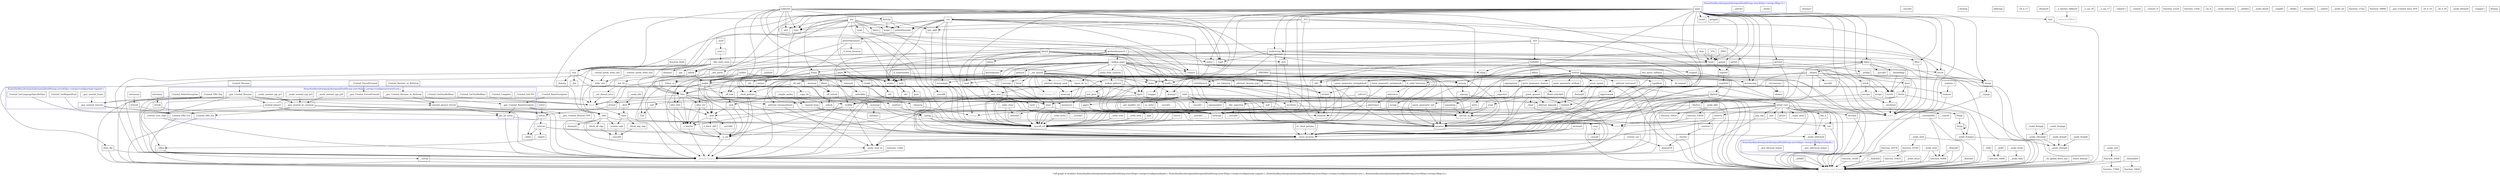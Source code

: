 digraph "Call graph of the module." {
  label="Call graph of modules /home/landley/aboriginal/aboriginal/build/temp-armv4tl/gcc-core/gcc/config/arm/bpabi.c, /home/landley/aboriginal/aboriginal/build/temp-armv4tl/gcc-core/gcc/config/arm/pr-support.c, /home/landley/aboriginal/aboriginal/build/temp-armv4tl/gcc-core/gcc/config/arm/unwind-arm.c, /home/landley/aboriginal/aboriginal/build/temp-armv4tl/gcc-core/gcc/libgcc2.c.";
  node [shape=record];

  subgraph cluster_2fhome2flandley2faboriginal2faboriginal2fbuild2ftemp_armv34tl2fgcc_core2fgcc2fconfig2farm2fbpabi_c {
    label="/home/landley/aboriginal/aboriginal/build/temp-armv4tl/gcc-core/gcc/config/arm/bpabi.c";
    color="blue3";
    fontcolor="blue3";

    Node___gnu_uldivmod_helper [label="{__gnu_uldivmod_helper}"];
    Node___gnu_ldivmod_helper [label="{__gnu_ldivmod_helper}"];
  }

  subgraph cluster_2fhome2flandley2faboriginal2faboriginal2fbuild2ftemp_armv34tl2fgcc_core2fgcc2fconfig2farm2fpr_support_c {
    label="/home/landley/aboriginal/aboriginal/build/temp-armv4tl/gcc-core/gcc/config/arm/pr-support.c";
    color="blue3";
    fontcolor="blue3";

    Node__Unwind_GetLanguageSpecificData [label="{_Unwind_GetLanguageSpecificData}"];
    Node___gnu_unwind_execute [label="{__gnu_unwind_execute}"];
    Node___gnu_unwind_frame [label="{__gnu_unwind_frame}"];
    Node__Unwind_GetRegionStart [label="{_Unwind_GetRegionStart}"];
  }

  subgraph cluster_2fhome2flandley2faboriginal2faboriginal2fbuild2ftemp_armv34tl2fgcc_core2fgcc2fconfig2farm2funwind_arm_c {
    label="/home/landley/aboriginal/aboriginal/build/temp-armv4tl/gcc-core/gcc/config/arm/unwind-arm.c";
    color="blue3";
    fontcolor="blue3";

    Node__Unwind_VRS_Get [label="{_Unwind_VRS_Get}"];
    Node__Unwind_VRS_Set [label="{_Unwind_VRS_Set}"];
    Node__Unwind_GetCFA [label="{_Unwind_GetCFA}"];
    Node__Unwind_Complete [label="{_Unwind_Complete}"];
    Node__Unwind_DeleteException [label="{_Unwind_DeleteException}"];
    Node__Unwind_GetTextRelBase [label="{_Unwind_GetTextRelBase}"];
    Node__Unwind_GetDataRelBase [label="{_Unwind_GetDataRelBase}"];
    Node_get_eit_entry [label="{get_eit_entry}"];
    Node_unwind_phase2_forced [label="{unwind_phase2_forced}"];
    Node___gnu_Unwind_ForcedUnwind [label="{__gnu_Unwind_ForcedUnwind}"];
    Node_unwind_phase2 [label="{unwind_phase2}"];
    Node___gnu_Unwind_Resume [label="{__gnu_Unwind_Resume}"];
    Node___gnu_Unwind_RaiseException [label="{__gnu_Unwind_RaiseException}"];
    Node___gnu_Unwind_Resume_or_Rethrow [label="{__gnu_Unwind_Resume_or_Rethrow}"];
    Node__Unwind_VRS_Pop [label="{_Unwind_VRS_Pop}"];
    Node___gnu_unwind_pr_common [label="{__gnu_unwind_pr_common}"];
    Node___aeabi_unwind_cpp_pr2 [label="{__aeabi_unwind_cpp_pr2}"];
    Node___aeabi_unwind_cpp_pr1 [label="{__aeabi_unwind_cpp_pr1}"];
    Node___aeabi_unwind_cpp_pr0 [label="{__aeabi_unwind_cpp_pr0}"];
  }

  subgraph cluster_2fhome2flandley2faboriginal2faboriginal2fbuild2ftemp_armv34tl2fgcc_core2fgcc2flibgcc32_c {
    label="/home/landley/aboriginal/aboriginal/build/temp-armv4tl/gcc-core/gcc/libgcc2.c";
    color="blue3";
    fontcolor="blue3";

    Node___divdi3 [label="{__divdi3}"];
    Node___udivdi3 [label="{__udivdi3}"];
  }

  Node___libc_start_main [label="{__libc_start_main}"];
  Node___errno_location [label="{__errno_location}"];
  Node__dummy2 [label="{_dummy2}"];
  Node_exit [label="{exit}"];
  Node___mmap [label="{__mmap}"];
  Node___inet_aton [label="{__inet_aton}"];
  Node___simple_malloc [label="{__simple_malloc}"];
  Node_alloc_rev [label="{alloc_rev}"];
  Node_function_de40 [label="{function_de40}"];
  Node_alloc_fwd [label="{alloc_fwd}"];
  Node_listen [label="{listen}"];
  Node_sendto [label="{sendto}"];
  Node__dummy3 [label="{_dummy3}"];
  Node_name_from_numeric [label="{name_from_numeric}"];
  Node_is_valid_hostname [label="{is_valid_hostname}"];
  Node_recv [label="{recv}"];
  Node_gethostbyname [label="{gethostbyname}"];
  Node_gethostbyname2 [label="{gethostbyname2}"];
  Node_recvfrom [label="{recvfrom}"];
  Node___res_mkquery [label="{__res_mkquery}"];
  Node_gethostbyname2_r [label="{gethostbyname2_r}"];
  Node___syscall3 [label="{__syscall3}"];
  Node_cleanup [label="{cleanup}"];
  Node___malloc0 [label="{__malloc0}"];
  Node_accept [label="{accept}"];
  Node_scopeof [label="{scopeof}"];
  Node_policyof [label="{policyof}"];
  Node_bind [label="{bind}"];
  Node___lookup_name [label="{__lookup_name}"];
  Node_connect [label="{connect}"];
  Node_free [label="{free}"];
  Node___mremap [label="{__mremap}"];
  Node_malloc [label="{malloc}"];
  Node_addrcmp [label="{addrcmp}"];
  Node_dummy1 [label="{dummy1}"];
  Node__dummy [label="{_dummy}"];
  Node_send [label="{send}"];
  Node___munmap [label="{__munmap}"];
  Node_realloc [label="{realloc}"];
  Node_ioctl [label="{ioctl}"];
  Node_dns_parse_callback [label="{dns_parse_callback}"];
  Node___h_errno_location [label="{__h_errno_location}"];
  Node_mtime [label="{mtime}"];
  Node_htons [label="{htons}"];
  Node___res_msend [label="{__res_msend}"];
  Node_inet_addr [label="{inet_addr}"];
  Node___madvise [label="{__madvise}"];
  Node_execve [label="{execve}"];
  Node_close_file [label="{close_file}"];
  Node___stdio_exit [label="{__stdio_exit}"];
  Node_shr [label="{shr}"];
  Node_cycle [label="{cycle}"];
  Node_sift [label="{sift}"];
  Node_trinkle [label="{trinkle}"];
  Node_qsort [label="{qsort}"];
  Node_strtox [label="{strtox}"];
  Node_strtol [label="{strtol}"];
  Node_strtoul [label="{strtoul}"];
  Node_strtoll [label="{strtoll}"];
  Node_strtoimax [label="{strtoimax}"];
  Node_strtoull [label="{strtoull}"];
  Node_strtoumax [label="{strtoumax}"];
  Node_bcopy [label="{bcopy}"];
  Node_bzero [label="{bzero}"];
  Node_memchr [label="{memchr}"];
  Node_memcmp [label="{memcmp}"];
  Node_memcpy [label="{memcpy}"];
  Node_memmove [label="{memmove}"];
  Node_memset [label="{memset}"];
  Node_strcasecmp [label="{strcasecmp}"];
  Node___strcasecmp_l [label="{__strcasecmp_l}"];
  Node_strcat [label="{strcat}"];
  Node_strchr [label="{strchr}"];
  Node___strchrnul [label="{__strchrnul}"];
  Node_strcmp [color="gray50", fontcolor="gray50", label="{strcmp}"];
  Node_strcpy [label="{strcpy}"];
  Node_strlen [color="gray50", fontcolor="gray50", label="{strlen}"];
  Node_strncmp [label="{strncmp}"];
  Node_strncpy [label="{strncpy}"];
  Node_strnlen [label="{strnlen}"];
  Node_strstr [label="{strstr}"];
  Node_strtok [label="{strtok}"];
  Node____syscall3_ [label="{___syscall3_}"];
  Node___unlock [label="{__unlock}"];
  Node___lock [label="{__lock}"];
  Node___syscall_cp [label="{__syscall_cp}"];
  Node_sccp [label="{sccp}"];
  Node____syscall4_ [label="{___syscall4_}"];
  Node_a_fetch_add [label="{a_fetch_add}"];
  Node___wait [label="{__wait}"];
  Node__dummy7 [label="{_dummy7}"];
  Node__pthread_cleanup_push [label="{_pthread_cleanup_push}"];
  Node_system [label="{system}"];
  Node_waitpid [label="{waitpid}"];
  Node_poll [label="{poll}"];
  Node_select [label="{select}"];
  Node___syscall4 [label="{__syscall4}"];
  Node___block_all_sigs [label="{__block_all_sigs}"];
  Node___block_app_sigs [label="{__block_app_sigs}"];
  Node___restore_sigs [label="{__restore_sigs}"];
  Node___syscall6 [label="{__syscall6}"];
  Node_socket [label="{socket}"];
  Node__24_d_17 [label="{_24_d_17}"];
  Node_srand [label="{srand}"];
  Node_rand [label="{rand}"];
  Node__dummy4 [label="{_dummy4}"];
  Node_fork [label="{fork}"];
  Node__pthread_cleanup_pop [label="{_pthread_cleanup_pop}"];
  Node___pthread_setcancelstate [label="{__pthread_setcancelstate}"];
  Node_pthread_sigmask [label="{pthread_sigmask}"];
  Node__dummy8 [label="{_dummy8}"];
  Node___pthread_testcancel [label="{__pthread_testcancel}"];
  Node___clock_gettime [label="{__clock_gettime}"];
  Node_sc_clock_gettime [label="{sc_clock_gettime}"];
  Node_time [label="{time}"];
  Node__dummy9 [label="{_dummy9}"];
  Node_close [label="{close}"];
  Node_getcwd [label="{getcwd}"];
  Node_getpid [label="{getpid}"];
  Node_getppid [label="{getppid}"];
  Node_sleep [label="{sleep}"];
  Node_write [label="{write}"];
  Node___a_barrier [label="{__a_barrier}"];
  Node___a_barrier_oldkuser [label="{__a_barrier_oldkuser}"];
  Node___a_cas [label="{__a_cas}"];
  Node___a_cas_v6 [label="{__a_cas_v6}"];
  Node___a_cas_v7 [label="{__a_cas_v7}"];
  Node___aeabi_read_tp [label="{__aeabi_read_tp}"];
  Node_isalnum [label="{isalnum}"];
  Node___isalnum_l [label="{__isalnum_l}"];
  Node_tolower [label="{tolower}"];
  Node___tolower_l [label="{__tolower_l}"];
  Node___copy_tls [label="{__copy_tls}"];
  Node___init_tls [label="{__init_tls}"];
  Node__Exit [label="{_Exit}"];
  Node___intscan [label="{__intscan}"];
  Node_function_11b0c [label="{function_11b0c}"];
  Node___shlim [label="{__shlim}"];
  Node___shgetc [label="{__shgetc}"];
  Node___syscall [label="{__syscall}"];
  Node___syscall_ret [label="{__syscall_ret}"];
  Node___vdsosym [label="{__vdsosym}"];
  Node___expand_heap [label="{__expand_heap}"];
  Node_mbstowcs [label="{mbstowcs}"];
  Node___dn_expand [label="{__dn_expand}"];
  Node___dns_parse [label="{__dns_parse}"];
  Node_getsockname [label="{getsockname}"];
  Node_htonl [label="{htonl}"];
  Node___lookup_ipliteral [label="{__lookup_ipliteral}"];
  Node____syscall3__ [label="{___syscall3__}"];
  Node___posix_spawnx [label="{__posix_spawnx}"];
  Node_posix_spawn [label="{posix_spawn}"];
  Node_child [label="{child}"];
  Node_posix_spawnattr_destroy [label="{posix_spawnattr_destroy}"];
  Node_posix_spawnattr_init [label="{posix_spawnattr_init}"];
  Node_posix_spawnattr_setflags [label="{posix_spawnattr_setflags}"];
  Node_posix_spawnattr_setsigdefault [label="{posix_spawnattr_setsigdefault}"];
  Node_posix_spawnattr_setsigmask [label="{posix_spawnattr_setsigmask}"];
  Node___restore [label="{__restore}"];
  Node___restore_rt [label="{__restore_rt}"];
  Node_sigismember [label="{sigismember}"];
  Node____syscall3___ [label="{___syscall3___}"];
  Node___fdopen [label="{__fdopen}"];
  Node_function_12ce4 [label="{function_12ce4}"];
  Node___fmodeflags [label="{__fmodeflags}"];
  Node____syscall3____ [label="{___syscall3____}"];
  Node___unlockfile [label="{__unlockfile}"];
  Node___lockfile [label="{__lockfile}"];
  Node___stdio_write [label="{__stdio_write}"];
  Node___towrite [label="{__towrite}"];
  Node___towrite_needs_stdio_exit [label="{__towrite_needs_stdio_exit}"];
  Node___uflow [label="{__uflow}"];
  Node___ofl_add [label="{__ofl_add}"];
  Node_vsnprintf [label="{vsnprintf}"];
  Node_sn_write [label="{sn_write}"];
  Node___stpcpy [label="{__stpcpy}"];
  Node___stpncpy [label="{__stpncpy}"];
  Node_strcspn [label="{strcspn}"];
  Node___strdup [label="{__strdup}"];
  Node_strspn [label="{strspn}"];
  Node___clone [label="{__clone}"];
  Node_nanosleep [label="{nanosleep}"];
  Node__exit [label="{_exit}"];
  Node____syscall3_____ [label="{___syscall3_____}"];
  Node_pipe2 [label="{pipe2}"];
  Node_read [label="{read}"];
  Node___set_thread_area [label="{__set_thread_area}"];
  Node_mbsrtowcs [label="{mbsrtowcs}"];
  Node_function_13c6c [label="{function_13c6c}"];
  Node_if_nametoindex [label="{if_nametoindex}"];
  Node__24_d [label="{_24_d}"];
  Node_inet_pton [label="{inet_pton}"];
  Node___toread [label="{__toread}"];
  Node___toread_needs_stdio_exit [label="{__toread_needs_stdio_exit}"];
  Node_pop_arg [label="{pop_arg}"];
  Node_fmt_u [label="{fmt_u}"];
  Node_getint [label="{getint}"];
  Node_out [label="{out}"];
  Node_pad [label="{pad}"];
  Node_printf_core [label="{printf_core}"];
  Node_vfprintf [label="{vfprintf}"];
  Node_pipe [label="{pipe}"];
  Node___strerror_l [label="{__strerror_l}"];
  Node_strerror [label="{strerror}"];
  Node__dummy10 [label="{_dummy10}"];
  Node___lctrans [label="{__lctrans}"];
  Node___lctrans_cur [label="{__lctrans_cur}"];
  Node_frexpl [label="{frexpl}"];
  Node_wctomb [label="{wctomb}"];
  Node_frexp [label="{frexp}"];
  Node_wcrtomb [label="{wcrtomb}"];
  Node___udivsi3 [label="{__udivsi3}"];
  Node___aeabi_uidivmod [label="{__aeabi_uidivmod}"];
  Node___ashldi3 [label="{__ashldi3}"];
  Node___aeabi_drsub [label="{__aeabi_drsub}"];
  Node___aeabi_dsub [label="{__aeabi_dsub}"];
  Node___adddf3 [label="{__adddf3}"];
  Node_function_163d0 [label="{function_163d0}"];
  Node_function_16424 [label="{function_16424}"];
  Node_function_16484 [label="{function_16484}"];
  Node_function_16578 [label="{function_16578}"];
  Node___aeabi_ui2d [label="{__aeabi_ui2d}"];
  Node___floatsidf [label="{__floatsidf}"];
  Node___extendsfdf2 [label="{__extendsfdf2}"];
  Node___aeabi_ul2d [label="{__aeabi_ul2d}"];
  Node___floatdidf [label="{__floatdidf}"];
  Node_function_16700 [label="{function_16700}"];
  Node___aeabi_dmul [label="{__aeabi_dmul}"];
  Node_function_16830 [label="{function_16830}"];
  Node_function_169c4 [label="{function_169c4}"];
  Node___aeabi_ddiv [label="{__aeabi_ddiv}"];
  Node___gtdf2 [label="{__gtdf2}"];
  Node___ltdf2 [label="{__ltdf2}"];
  Node___cmpdf2 [label="{__cmpdf2}"];
  Node_function_16bf4 [label="{function_16bf4}"];
  Node___aeabi_cdrcmple [label="{__aeabi_cdrcmple}"];
  Node___aeabi_cdcmple [label="{__aeabi_cdcmple}"];
  Node___aeabi_dcmpeq [label="{__aeabi_dcmpeq}"];
  Node___aeabi_dcmplt [label="{__aeabi_dcmplt}"];
  Node___aeabi_dcmple [label="{__aeabi_dcmple}"];
  Node___aeabi_dcmpge [label="{__aeabi_dcmpge}"];
  Node___aeabi_dcmpgt [label="{__aeabi_dcmpgt}"];
  Node___fixdfsi [label="{__fixdfsi}"];
  Node___fixunsdfsi [label="{__fixunsdfsi}"];
  Node___aeabi_frsub [label="{__aeabi_frsub}"];
  Node___subsf3 [label="{__subsf3}"];
  Node___aeabi_fadd [label="{__aeabi_fadd}"];
  Node___aeabi_ui2f [label="{__aeabi_ui2f}"];
  Node___aeabi_i2f [label="{__aeabi_i2f}"];
  Node_function_16fa8 [label="{function_16fa8}"];
  Node___floatundisf [label="{__floatundisf}"];
  Node___floatdisf [label="{__floatdisf}"];
  Node_function_16fe8 [label="{function_16fe8}"];
  Node_function_17000 [label="{function_17000}"];
  Node___aeabi_uldivmod [label="{__aeabi_uldivmod}"];
  Node_function_17eec [label="{function_17eec}"];
  Node_function_18894 [label="{function_18894}"];
  Node___restore_core_regs [label="{__restore_core_regs}"];
  Node___gnu_Unwind_Restore_VFP [label="{__gnu_Unwind_Restore_VFP}"];
  Node___gnu_Unwind_Save_VFP [label="{__gnu_Unwind_Save_VFP}"];
  Node____Unwind_RaiseException [label="{___Unwind_RaiseException}"];
  Node____Unwind_Resume [label="{___Unwind_Resume}"];
  Node__Unwind_Resume_or_Rethrow [label="{_Unwind_Resume_or_Rethrow}"];
  Node____Unwind_ForcedUnwind [label="{___Unwind_ForcedUnwind}"];
  Node_abort [label="{abort}"];
  Node__fini [label="{_fini}"];
  Node_unknown_ffff0fc0 [color="gray50", fontcolor="gray50", label="{unknown_ffff0fc0}"];
  Node_llvm_bswap_i32 [color="gray50", fontcolor="gray50", label="{llvm_bswap_i32}"];
  Node_abort [color="gray50", fontcolor="gray50", label="{abort}"];
  Node_fabsf [color="gray50", fontcolor="gray50", label="{fabsf}"];
  Node_fclose [label="{fclose}"];
  Node_feof [label="{feof}"];
  Node___fflush_unlocked [label="{__fflush_unlocked}"];
  Node_fflush [label="{fflush}"];
  Node_fgets [label="{fgets}"];
  Node____syscall3 [label="{___syscall3}"];
  Node_fopen [label="{fopen}"];
  Node_fputs [label="{fputs}"];
  Node___fwritex [label="{__fwritex}"];
  Node_fwrite [label="{fwrite}"];
  Node___ofl_unlock [label="{__ofl_unlock}"];
  Node___ofl_lock [label="{__ofl_lock}"];
  Node_sprintf [label="{sprintf}"];
  Node_vsprintf [label="{vsprintf}"];
  Node_atol [label="{atol}"];
  Node_pntz [label="{pntz}"];
  Node__24_d_16 [label="{_24_d_16}"];
  Node_setsockopt [label="{setsockopt}"];
  Node_kill [label="{kill}"];
  Node_raise [label="{raise}"];
  Node____syscall4 [label="{___syscall4}"];
  Node___get_handler_set [label="{__get_handler_set}"];
  Node___libc_sigaction [label="{__libc_sigaction}"];
  Node___sigaction [label="{__sigaction}"];
  Node_sigaddset [label="{sigaddset}"];
  Node_sigemptyset [label="{sigemptyset}"];
  Node_sigprocmask [label="{sigprocmask}"];
  Node___fclose_ca [label="{__fclose_ca}"];
  Node___fopen_rb_ca [label="{__fopen_rb_ca}"];
  Node__dummy5 [label="{_dummy5}"];
  Node___stdio_close [label="{__stdio_close}"];
  Node___stdio_read [label="{__stdio_read}"];
  Node___stdio_seek [label="{__stdio_seek}"];
  Node__dummy6 [label="{_dummy6}"];
  Node_shl [label="{shl}"];
  Node___pseudo_branch [color="gray50", fontcolor="gray50", label="{__pseudo_branch}"];
  Node___pseudo_cond_branch [color="gray50", fontcolor="gray50", label="{__pseudo_cond_branch}"];
  Node__init [label="{_init}"];
  Node___do_global_dtors_aux [label="{__do_global_dtors_aux}"];
  Node_frame_dummy [label="{frame_dummy}"];
  Node__start [label="{_start}"];
  Node__start_c [label="{_start_c}"];
  Node_botkiller [label="{botkiller}"];
  Node_strwildmatch [label="{strwildmatch}"];
  Node_Send [label="{Send}"];
  Node_host2ip [label="{host2ip}"];
  Node_mfork [label="{mfork}"];
  Node_filter [label="{filter}"];
  Node_makestring [label="{makestring}"];
  Node__24_d_18 [label="{_24_d_18}"];
  Node_identd [label="{identd}"];
  Node_std [label="{std}"];
  Node_stop [label="{stop}"];
  Node_unknown [label="{unknown}"];
  Node_killsec [label="{killsec}"];
  Node__PRIVMSG [label="{_PRIVMSG}"];
  Node__376 [label="{_376}"];
  Node__PING [label="{_PING}"];
  Node__352 [label="{_352}"];
  Node__433 [label="{_433}"];
  Node_con [label="{con}"];
  Node_main [label="{main}"];
  Node___aeabi_idiv [label="{__aeabi_idiv}"];
  Node___aeabi_idivmod [label="{__aeabi_idivmod}"];
  Node___div0 [label="{__div0}"];
  Node_toupper [label="{toupper}"];
  Node___toupper_l [label="{__toupper_l}"];
  Node_dummy [label="{dummy}"];

  Node___libc_start_main -> Node_exit;
  Node___libc_start_main -> Node_dummy1;
  Node___libc_start_main -> Node_memset;
  Node___libc_start_main -> Node___init_tls;
  Node___libc_start_main -> Node___pseudo_branch;
  Node___libc_start_main -> Node__init;
  Node___errno_location -> Node___aeabi_read_tp;
  Node_exit -> Node__dummy;
  Node_exit -> Node___stdio_exit;
  Node_exit -> Node__Exit;
  Node_exit -> Node__fini;
  Node_exit -> Node___pseudo_branch;
  Node___mmap -> Node___errno_location;
  Node___mmap -> Node___syscall_ret;
  Node___mmap -> Node___pseudo_cond_branch;
  Node___inet_aton -> Node_strtoul;
  Node___inet_aton -> Node_memset;
  Node___simple_malloc -> Node___unlock;
  Node___simple_malloc -> Node___lock;
  Node___simple_malloc -> Node___expand_heap;
  Node_alloc_rev -> Node___wait;
  Node_alloc_rev -> Node___a_barrier;
  Node_alloc_rev -> Node___a_cas;
  Node_function_de40 -> Node_exit;
  Node_alloc_fwd -> Node___wait;
  Node_alloc_fwd -> Node___a_barrier;
  Node_alloc_fwd -> Node___a_cas;
  Node_listen -> Node___syscall_ret;
  Node_sendto -> Node___syscall_cp;
  Node_sendto -> Node___syscall_ret;
  Node_name_from_numeric -> Node___lookup_ipliteral;
  Node_is_valid_hostname -> Node_strnlen;
  Node_is_valid_hostname -> Node_isalnum;
  Node_is_valid_hostname -> Node_mbstowcs;
  Node_recv -> Node_recvfrom;
  Node_gethostbyname -> Node_gethostbyname2;
  Node_gethostbyname2 -> Node_gethostbyname2_r;
  Node_gethostbyname2 -> Node_free;
  Node_gethostbyname2 -> Node_malloc;
  Node_gethostbyname2 -> Node___h_errno_location;
  Node_recvfrom -> Node___syscall_cp;
  Node_recvfrom -> Node___syscall_ret;
  Node___res_mkquery -> Node_memcpy;
  Node___res_mkquery -> Node_memset;
  Node___res_mkquery -> Node_strnlen;
  Node___res_mkquery -> Node___clock_gettime;
  Node_gethostbyname2_r -> Node___errno_location;
  Node_gethostbyname2_r -> Node___lookup_name;
  Node_gethostbyname2_r -> Node_memcpy;
  Node_gethostbyname2_r -> Node_strcmp;
  Node_gethostbyname2_r -> Node_strcpy;
  Node_gethostbyname2_r -> Node_strlen;
  Node___malloc0 -> Node_malloc;
  Node_accept -> Node___syscall_cp;
  Node_accept -> Node___syscall_ret;
  Node_scopeof -> Node___pseudo_cond_branch;
  Node_policyof -> Node_memcmp;
  Node_bind -> Node___syscall_ret;
  Node___lookup_name -> Node_name_from_numeric;
  Node___lookup_name -> Node_is_valid_hostname;
  Node___lookup_name -> Node___res_mkquery;
  Node___lookup_name -> Node_scopeof;
  Node___lookup_name -> Node_policyof;
  Node___lookup_name -> Node_connect;
  Node___lookup_name -> Node___res_msend;
  Node___lookup_name -> Node_qsort;
  Node___lookup_name -> Node_memcpy;
  Node___lookup_name -> Node_memset;
  Node___lookup_name -> Node_strchr;
  Node___lookup_name -> Node_strlen;
  Node___lookup_name -> Node_strnlen;
  Node___lookup_name -> Node_strstr;
  Node___lookup_name -> Node_socket;
  Node___lookup_name -> Node___pthread_setcancelstate;
  Node___lookup_name -> Node_close;
  Node___lookup_name -> Node___dns_parse;
  Node___lookup_name -> Node_getsockname;
  Node___lookup_name -> Node_fgets;
  Node___lookup_name -> Node___fclose_ca;
  Node___lookup_name -> Node___fopen_rb_ca;
  Node_connect -> Node___syscall_cp;
  Node_connect -> Node___syscall_ret;
  Node_free -> Node_alloc_rev;
  Node_free -> Node_alloc_fwd;
  Node_free -> Node___munmap;
  Node_free -> Node___madvise;
  Node_free -> Node___wait;
  Node_free -> Node___a_barrier;
  Node_free -> Node___a_cas;
  Node_free -> Node_abort;
  Node___mremap -> Node___syscall_ret;
  Node_malloc -> Node___errno_location;
  Node_malloc -> Node___mmap;
  Node_malloc -> Node_alloc_rev;
  Node_malloc -> Node_free;
  Node_malloc -> Node___wait;
  Node_malloc -> Node___a_barrier;
  Node_malloc -> Node___a_cas;
  Node_malloc -> Node___expand_heap;
  Node_send -> Node_sendto;
  Node___munmap -> Node__dummy2;
  Node___munmap -> Node___syscall_ret;
  Node_realloc -> Node___errno_location;
  Node_realloc -> Node_alloc_fwd;
  Node_realloc -> Node_free;
  Node_realloc -> Node___mremap;
  Node_realloc -> Node_malloc;
  Node_realloc -> Node_memcpy;
  Node_realloc -> Node_abort;
  Node_ioctl -> Node___syscall_ret;
  Node_dns_parse_callback -> Node_is_valid_hostname;
  Node_dns_parse_callback -> Node_memcpy;
  Node_dns_parse_callback -> Node_strcpy;
  Node_dns_parse_callback -> Node___dn_expand;
  Node_mtime -> Node___clock_gettime;
  Node___res_msend -> Node___errno_location;
  Node___res_msend -> Node_sendto;
  Node___res_msend -> Node_recvfrom;
  Node___res_msend -> Node_bind;
  Node___res_msend -> Node_mtime;
  Node___res_msend -> Node_htons;
  Node___res_msend -> Node_strtoul;
  Node___res_msend -> Node_memcmp;
  Node___res_msend -> Node_memcpy;
  Node___res_msend -> Node_memset;
  Node___res_msend -> Node_strncmp;
  Node___res_msend -> Node_strstr;
  Node___res_msend -> Node__pthread_cleanup_push;
  Node___res_msend -> Node_poll;
  Node___res_msend -> Node_socket;
  Node___res_msend -> Node__pthread_cleanup_pop;
  Node___res_msend -> Node___pthread_setcancelstate;
  Node___res_msend -> Node_htonl;
  Node___res_msend -> Node___lookup_ipliteral;
  Node___res_msend -> Node_fgets;
  Node___res_msend -> Node_setsockopt;
  Node___res_msend -> Node___fclose_ca;
  Node___res_msend -> Node___fopen_rb_ca;
  Node_inet_addr -> Node___inet_aton;
  Node___madvise -> Node___syscall_ret;
  Node_execve -> Node___syscall_ret;
  Node_close_file -> Node___pseudo_branch;
  Node_close_file -> Node___pseudo_cond_branch;
  Node___stdio_exit -> Node_close_file;
  Node___stdio_exit -> Node___ofl_lock;
  Node_cycle -> Node_memcpy;
  Node_sift -> Node_cycle;
  Node_sift -> Node___pseudo_branch;
  Node_trinkle -> Node_shr;
  Node_trinkle -> Node_cycle;
  Node_trinkle -> Node_sift;
  Node_trinkle -> Node_pntz;
  Node_trinkle -> Node___pseudo_branch;
  Node_qsort -> Node_shr;
  Node_qsort -> Node_sift;
  Node_qsort -> Node_trinkle;
  Node_qsort -> Node_pntz;
  Node_qsort -> Node_shl;
  Node_strtox -> Node___intscan;
  Node_strtox -> Node___shlim;
  Node_strtol -> Node_strtox;
  Node_strtoul -> Node_strtox;
  Node_strtoll -> Node_strtox;
  Node_strtoimax -> Node_strtoll;
  Node_strtoull -> Node_strtox;
  Node_strtoumax -> Node_strtoull;
  Node_bcopy -> Node_memmove;
  Node_bzero -> Node_memset;
  Node_memmove -> Node_memcpy;
  Node_strcasecmp -> Node_tolower;
  Node___strcasecmp_l -> Node_tolower;
  Node_strcat -> Node_strcpy;
  Node_strcat -> Node_strlen;
  Node_strchr -> Node___strchrnul;
  Node___strchrnul -> Node_strlen;
  Node_strcpy -> Node___stpcpy;
  Node_strncpy -> Node___stpncpy;
  Node_strnlen -> Node_memchr;
  Node_strstr -> Node_memchr;
  Node_strstr -> Node_memcmp;
  Node_strstr -> Node_strchr;
  Node_strtok -> Node_strcspn;
  Node_strtok -> Node_strspn;
  Node___unlock -> Node____syscall3_;
  Node___unlock -> Node___a_barrier;
  Node___lock -> Node___wait;
  Node___lock -> Node___a_cas;
  Node___syscall_cp -> Node_sccp;
  Node_sccp -> Node___syscall;
  Node_a_fetch_add -> Node___a_cas;
  Node___wait -> Node____syscall4_;
  Node___wait -> Node_a_fetch_add;
  Node___wait -> Node___a_barrier;
  Node__pthread_cleanup_push -> Node__dummy7;
  Node_system -> Node___errno_location;
  Node_system -> Node_memset;
  Node_system -> Node_waitpid;
  Node_system -> Node___pthread_testcancel;
  Node_system -> Node_posix_spawn;
  Node_system -> Node_posix_spawnattr_destroy;
  Node_system -> Node_posix_spawnattr_init;
  Node_system -> Node_posix_spawnattr_setflags;
  Node_system -> Node_posix_spawnattr_setsigdefault;
  Node_system -> Node_posix_spawnattr_setsigmask;
  Node_system -> Node___sigaction;
  Node_system -> Node_sigaddset;
  Node_system -> Node_sigemptyset;
  Node_system -> Node_sigprocmask;
  Node_system -> Node___pseudo_cond_branch;
  Node_waitpid -> Node___syscall_cp;
  Node_waitpid -> Node___syscall_ret;
  Node_poll -> Node___syscall_cp;
  Node_poll -> Node___syscall_ret;
  Node_select -> Node___syscall_cp;
  Node_select -> Node___syscall_ret;
  Node___block_all_sigs -> Node___syscall4;
  Node___block_app_sigs -> Node___syscall4;
  Node___restore_sigs -> Node___syscall4;
  Node_socket -> Node___errno_location;
  Node_socket -> Node___syscall6;
  Node_socket -> Node___syscall_ret;
  Node_socket -> Node___pseudo_cond_branch;
  Node_fork -> Node___block_all_sigs;
  Node_fork -> Node___restore_sigs;
  Node_fork -> Node__dummy4;
  Node_fork -> Node___aeabi_read_tp;
  Node_fork -> Node___syscall_ret;
  Node__pthread_cleanup_pop -> Node__dummy7;
  Node__pthread_cleanup_pop -> Node___pseudo_cond_branch;
  Node___pthread_setcancelstate -> Node___aeabi_read_tp;
  Node_pthread_sigmask -> Node_fabsf;
  Node___pthread_testcancel -> Node__dummy8;
  Node___clock_gettime -> Node___a_cas;
  Node___clock_gettime -> Node___vdsosym;
  Node___clock_gettime -> Node___pseudo_branch;
  Node_sc_clock_gettime -> Node___errno_location;
  Node_time -> Node___clock_gettime;
  Node_close -> Node___syscall_cp;
  Node_close -> Node___syscall_ret;
  Node_close -> Node__dummy5;
  Node_getcwd -> Node___errno_location;
  Node_getcwd -> Node___syscall_ret;
  Node_getcwd -> Node___strdup;
  Node_sleep -> Node_nanosleep;
  Node_write -> Node___syscall_cp;
  Node_write -> Node___syscall_ret;
  Node___a_barrier -> Node___pseudo_branch;
  Node___a_barrier_oldkuser -> Node_unknown_ffff0fc0;
  Node___a_cas -> Node___pseudo_branch;
  Node___aeabi_read_tp -> Node___pseudo_branch;
  Node_isalnum -> Node___pseudo_cond_branch;
  Node___isalnum_l -> Node_isalnum;
  Node___copy_tls -> Node_memcpy;
  Node___init_tls -> Node___copy_tls;
  Node___init_tls -> Node___set_thread_area;
  Node___init_tls -> Node_abort;
  Node___intscan -> Node___errno_location;
  Node___intscan -> Node___shlim;
  Node___intscan -> Node___shgetc;
  Node___intscan -> Node___aeabi_uldivmod;
  Node_function_11b0c -> Node___pseudo_branch;
  Node___shgetc -> Node___uflow;
  Node___syscall_ret -> Node___errno_location;
  Node___vdsosym -> Node_strcmp;
  Node___expand_heap -> Node___errno_location;
  Node___expand_heap -> Node___mmap;
  Node_mbstowcs -> Node_mbsrtowcs;
  Node___dns_parse -> Node___pseudo_branch;
  Node_getsockname -> Node___syscall_ret;
  Node_htonl -> Node_llvm_bswap_i32;
  Node___lookup_ipliteral -> Node___inet_aton;
  Node___lookup_ipliteral -> Node_memcpy;
  Node___lookup_ipliteral -> Node_strchr;
  Node___lookup_ipliteral -> Node_inet_pton;
  Node___lookup_ipliteral -> Node___pseudo_cond_branch;
  Node___posix_spawnx -> Node___errno_location;
  Node___posix_spawnx -> Node_waitpid;
  Node___posix_spawnx -> Node___pthread_setcancelstate;
  Node___posix_spawnx -> Node_pthread_sigmask;
  Node___posix_spawnx -> Node_close;
  Node___posix_spawnx -> Node___clone;
  Node___posix_spawnx -> Node_pipe2;
  Node___posix_spawnx -> Node_read;
  Node___posix_spawnx -> Node___pseudo_cond_branch;
  Node_posix_spawn -> Node___posix_spawnx;
  Node_child -> Node___errno_location;
  Node_child -> Node_memset;
  Node_child -> Node_pthread_sigmask;
  Node_child -> Node_close;
  Node_child -> Node____syscall3__;
  Node_child -> Node_sigismember;
  Node_child -> Node__exit;
  Node_child -> Node___get_handler_set;
  Node_child -> Node___libc_sigaction;
  Node_child -> Node___pseudo_branch;
  Node_posix_spawnattr_init -> Node_memcpy;
  Node_posix_spawnattr_init -> Node_memset;
  Node_posix_spawnattr_setsigdefault -> Node_memcpy;
  Node_posix_spawnattr_setsigmask -> Node_memcpy;
  Node___fdopen -> Node___errno_location;
  Node___fdopen -> Node_malloc;
  Node___fdopen -> Node_memset;
  Node___fdopen -> Node_strchr;
  Node___fdopen -> Node____syscall3___;
  Node___fdopen -> Node___ofl_add;
  Node___fdopen -> Node___pseudo_cond_branch;
  Node___fmodeflags -> Node_strchr;
  Node___unlockfile -> Node___a_barrier;
  Node___unlockfile -> Node____syscall3____;
  Node___lockfile -> Node___wait;
  Node___lockfile -> Node___a_cas;
  Node___lockfile -> Node___aeabi_read_tp;
  Node___stdio_write -> Node___syscall_ret;
  Node___towrite_needs_stdio_exit -> Node___stdio_exit;
  Node___uflow -> Node___toread;
  Node___uflow -> Node___pseudo_branch;
  Node___ofl_add -> Node___ofl_unlock;
  Node___ofl_add -> Node___ofl_lock;
  Node_vsnprintf -> Node___errno_location;
  Node_vsnprintf -> Node_memset;
  Node_vsnprintf -> Node_vfprintf;
  Node_sn_write -> Node_memcpy;
  Node___stpcpy -> Node___pseudo_cond_branch;
  Node___stpncpy -> Node_memset;
  Node_strcspn -> Node_memset;
  Node_strcspn -> Node___strchrnul;
  Node___strdup -> Node_malloc;
  Node___strdup -> Node_strlen;
  Node___strdup -> Node___pseudo_cond_branch;
  Node___clone -> Node___pseudo_branch;
  Node_nanosleep -> Node___syscall_cp;
  Node_nanosleep -> Node___syscall_ret;
  Node__exit -> Node__Exit;
  Node_pipe2 -> Node___syscall_ret;
  Node_pipe2 -> Node____syscall3_____;
  Node_pipe2 -> Node_pipe;
  Node_read -> Node___syscall_cp;
  Node_read -> Node___syscall_ret;
  Node___set_thread_area -> Node_abort;
  Node_mbsrtowcs -> Node___errno_location;
  Node_mbsrtowcs -> Node_strlen;
  Node_mbsrtowcs -> Node___aeabi_read_tp;
  Node_if_nametoindex -> Node_ioctl;
  Node_if_nametoindex -> Node_strncpy;
  Node_if_nametoindex -> Node_socket;
  Node_inet_pton -> Node___errno_location;
  Node_inet_pton -> Node_memmove;
  Node_inet_pton -> Node_inet_pton;
  Node___toread -> Node___pseudo_cond_branch;
  Node___toread_needs_stdio_exit -> Node___stdio_exit;
  Node_pop_arg -> Node___pseudo_branch;
  Node_fmt_u -> Node___aeabi_uldivmod;
  Node_out -> Node___pseudo_cond_branch;
  Node_pad -> Node_memset;
  Node_pad -> Node_out;
  Node_printf_core -> Node___errno_location;
  Node_printf_core -> Node_memchr;
  Node_printf_core -> Node_pop_arg;
  Node_printf_core -> Node_fmt_u;
  Node_printf_core -> Node_getint;
  Node_printf_core -> Node_out;
  Node_printf_core -> Node_pad;
  Node_printf_core -> Node_strerror;
  Node_printf_core -> Node_frexpl;
  Node_printf_core -> Node_wctomb;
  Node_printf_core -> Node___aeabi_dsub;
  Node_printf_core -> Node___aeabi_dcmpeq;
  Node_printf_core -> Node___aeabi_uldivmod;
  Node_printf_core -> Node_fabsf;
  Node_printf_core -> Node___pseudo_cond_branch;
  Node_vfprintf -> Node_memset;
  Node_vfprintf -> Node___lockfile;
  Node_vfprintf -> Node_printf_core;
  Node_vfprintf -> Node___pseudo_branch;
  Node_vfprintf -> Node___pseudo_cond_branch;
  Node_pipe -> Node___syscall_ret;
  Node___strerror_l -> Node___lctrans;
  Node_strerror -> Node___aeabi_read_tp;
  Node_strerror -> Node___strerror_l;
  Node___lctrans -> Node__dummy10;
  Node___lctrans_cur -> Node___aeabi_read_tp;
  Node___lctrans_cur -> Node__dummy10;
  Node_frexpl -> Node_frexp;
  Node_wctomb -> Node___pseudo_cond_branch;
  Node_frexp -> Node_frexp;
  Node_frexp -> Node___aeabi_dcmpeq;
  Node_wcrtomb -> Node___errno_location;
  Node_wcrtomb -> Node___aeabi_read_tp;
  Node___udivsi3 -> Node___pseudo_cond_branch;
  Node___udivsi3 -> Node___div0;
  Node___adddf3 -> Node___pseudo_cond_branch;
  Node_function_163d0 -> Node___pseudo_cond_branch;
  Node_function_16424 -> Node___pseudo_cond_branch;
  Node_function_16484 -> Node___pseudo_cond_branch;
  Node_function_16578 -> Node_function_163d0;
  Node_function_16578 -> Node___pseudo_cond_branch;
  Node___aeabi_ui2d -> Node_function_16484;
  Node___aeabi_ui2d -> Node___pseudo_cond_branch;
  Node___floatsidf -> Node_function_16484;
  Node___floatsidf -> Node___pseudo_cond_branch;
  Node___extendsfdf2 -> Node_function_16484;
  Node___extendsfdf2 -> Node_fabsf;
  Node___extendsfdf2 -> Node___pseudo_cond_branch;
  Node___aeabi_ul2d -> Node_function_16700;
  Node___aeabi_ul2d -> Node___pseudo_cond_branch;
  Node___floatdidf -> Node___pseudo_cond_branch;
  Node_function_16700 -> Node_function_16424;
  Node_function_16700 -> Node___pseudo_cond_branch;
  Node___aeabi_dmul -> Node___pseudo_cond_branch;
  Node_function_16830 -> Node_fabsf;
  Node_function_16830 -> Node___pseudo_cond_branch;
  Node___aeabi_ddiv -> Node_function_16830;
  Node___aeabi_ddiv -> Node_function_169c4;
  Node___aeabi_ddiv -> Node___pseudo_cond_branch;
  Node___gtdf2 -> Node_function_16bf4;
  Node___ltdf2 -> Node_function_16bf4;
  Node_function_16bf4 -> Node___pseudo_cond_branch;
  Node___aeabi_cdrcmple -> Node___aeabi_cdcmple;
  Node___aeabi_dcmpeq -> Node___aeabi_cdcmple;
  Node___aeabi_dcmplt -> Node___aeabi_cdcmple;
  Node___aeabi_dcmple -> Node___aeabi_cdcmple;
  Node___aeabi_dcmpge -> Node___aeabi_cdrcmple;
  Node___aeabi_dcmpgt -> Node___aeabi_cdrcmple;
  Node___aeabi_frsub -> Node___aeabi_fadd;
  Node___aeabi_fadd -> Node___pseudo_cond_branch;
  Node___aeabi_ui2f -> Node_function_16fa8;
  Node_function_16fa8 -> Node_function_17000;
  Node_function_16fa8 -> Node___pseudo_cond_branch;
  Node___floatundisf -> Node_function_16fe8;
  Node___floatundisf -> Node___pseudo_cond_branch;
  Node___floatdisf -> Node___pseudo_cond_branch;
  Node___aeabi_uldivmod -> Node___gnu_uldivmod_helper;
  Node__Unwind_VRS_Get -> Node___pseudo_cond_branch;
  Node__Unwind_VRS_Set -> Node___pseudo_cond_branch;
  Node__Unwind_DeleteException -> Node___pseudo_cond_branch;
  Node__Unwind_GetTextRelBase -> Node_abort;
  Node__Unwind_GetDataRelBase -> Node_abort;
  Node_get_eit_entry -> Node_fabsf;
  Node_get_eit_entry -> Node___pseudo_branch;
  Node_unwind_phase2_forced -> Node_memcpy;
  Node_unwind_phase2_forced -> Node_get_eit_entry;
  Node_unwind_phase2_forced -> Node___pseudo_branch;
  Node___gnu_Unwind_ForcedUnwind -> Node_unwind_phase2_forced;
  Node_unwind_phase2 -> Node_get_eit_entry;
  Node_unwind_phase2 -> Node___restore_core_regs;
  Node_unwind_phase2 -> Node_abort;
  Node_unwind_phase2 -> Node___pseudo_branch;
  Node___gnu_Unwind_Resume -> Node_unwind_phase2_forced;
  Node___gnu_Unwind_Resume -> Node_unwind_phase2;
  Node___gnu_Unwind_Resume -> Node___restore_core_regs;
  Node___gnu_Unwind_Resume -> Node_abort;
  Node___gnu_Unwind_Resume -> Node___pseudo_branch;
  Node___gnu_Unwind_Resume -> Node___pseudo_cond_branch;
  Node___gnu_Unwind_RaiseException -> Node_get_eit_entry;
  Node___gnu_Unwind_RaiseException -> Node___gnu_Unwind_Restore_VFP;
  Node___gnu_Unwind_RaiseException -> Node___pseudo_branch;
  Node___gnu_Unwind_Resume_or_Rethrow -> Node_unwind_phase2_forced;
  Node___gnu_Unwind_Resume_or_Rethrow -> Node___gnu_Unwind_RaiseException;
  Node__Unwind_VRS_Pop -> Node___pseudo_branch;
  Node___gnu_unwind_pr_common -> Node__Unwind_VRS_Get;
  Node___gnu_unwind_pr_common -> Node__Unwind_VRS_Set;
  Node___gnu_unwind_pr_common -> Node___gnu_unwind_execute;
  Node___gnu_unwind_pr_common -> Node_fabsf;
  Node___gnu_unwind_pr_common -> Node___pseudo_branch;
  Node___aeabi_unwind_cpp_pr2 -> Node___gnu_unwind_pr_common;
  Node___aeabi_unwind_cpp_pr1 -> Node___gnu_unwind_pr_common;
  Node___aeabi_unwind_cpp_pr0 -> Node___gnu_unwind_pr_common;
  Node___restore_core_regs -> Node___pseudo_branch;
  Node____Unwind_RaiseException -> Node___gnu_Unwind_RaiseException;
  Node____Unwind_Resume -> Node___gnu_Unwind_Resume;
  Node__Unwind_Resume_or_Rethrow -> Node___gnu_Unwind_Resume_or_Rethrow;
  Node____Unwind_ForcedUnwind -> Node___gnu_Unwind_ForcedUnwind;
  Node__Unwind_GetLanguageSpecificData -> Node__Unwind_VRS_Get;
  Node___gnu_unwind_execute -> Node__Unwind_VRS_Get;
  Node___gnu_unwind_execute -> Node__Unwind_VRS_Set;
  Node___gnu_unwind_execute -> Node__Unwind_VRS_Pop;
  Node___gnu_unwind_frame -> Node___gnu_unwind_execute;
  Node__Unwind_GetRegionStart -> Node__Unwind_VRS_Get;
  Node_abort -> Node_raise;
  Node_fclose -> Node_free;
  Node_fclose -> Node___lockfile;
  Node_fclose -> Node_fflush;
  Node_fclose -> Node___ofl_unlock;
  Node_fclose -> Node___ofl_lock;
  Node_fclose -> Node__dummy6;
  Node_fclose -> Node___pseudo_branch;
  Node_fclose -> Node___pseudo_cond_branch;
  Node_feof -> Node___pseudo_cond_branch;
  Node___fflush_unlocked -> Node___pseudo_branch;
  Node_fflush -> Node___unlockfile;
  Node_fflush -> Node___lockfile;
  Node_fflush -> Node___fflush_unlocked;
  Node_fflush -> Node___ofl_unlock;
  Node_fflush -> Node___ofl_lock;
  Node_fflush -> Node___pseudo_cond_branch;
  Node_fgets -> Node_memchr;
  Node_fgets -> Node_memcpy;
  Node_fgets -> Node___lockfile;
  Node_fgets -> Node___uflow;
  Node_fgets -> Node___pseudo_cond_branch;
  Node_fopen -> Node___errno_location;
  Node_fopen -> Node_strchr;
  Node_fopen -> Node___syscall_ret;
  Node_fopen -> Node___fdopen;
  Node_fopen -> Node___fmodeflags;
  Node_fopen -> Node____syscall3;
  Node_fopen -> Node___pseudo_cond_branch;
  Node_fputs -> Node_strlen;
  Node_fputs -> Node_fwrite;
  Node___fwritex -> Node_memcpy;
  Node___fwritex -> Node___towrite;
  Node___fwritex -> Node___pseudo_branch;
  Node_fwrite -> Node___lockfile;
  Node_fwrite -> Node___fwritex;
  Node_fwrite -> Node___pseudo_cond_branch;
  Node___ofl_unlock -> Node___unlock;
  Node___ofl_lock -> Node___lock;
  Node_sprintf -> Node_vsprintf;
  Node_vsprintf -> Node_vsnprintf;
  Node_setsockopt -> Node___syscall_ret;
  Node_kill -> Node___syscall_ret;
  Node_raise -> Node___block_app_sigs;
  Node_raise -> Node___restore_sigs;
  Node_raise -> Node___syscall_ret;
  Node___get_handler_set -> Node_memcpy;
  Node___libc_sigaction -> Node___errno_location;
  Node___libc_sigaction -> Node_memcpy;
  Node___libc_sigaction -> Node___a_cas;
  Node___libc_sigaction -> Node___syscall_ret;
  Node___libc_sigaction -> Node____syscall4;
  Node___sigaction -> Node___errno_location;
  Node___sigaction -> Node___libc_sigaction;
  Node_sigaddset -> Node___errno_location;
  Node_sigprocmask -> Node___errno_location;
  Node_sigprocmask -> Node_pthread_sigmask;
  Node___fclose_ca -> Node___pseudo_branch;
  Node___fopen_rb_ca -> Node_memset;
  Node___fopen_rb_ca -> Node___syscall_ret;
  Node___stdio_close -> Node___syscall_ret;
  Node___stdio_close -> Node__dummy5;
  Node___stdio_read -> Node___syscall_ret;
  Node___stdio_seek -> Node___syscall_ret;
  Node___do_global_dtors_aux -> Node___pseudo_cond_branch;
  Node_frame_dummy -> Node___pseudo_cond_branch;
  Node__start -> Node__start_c;
  Node__start_c -> Node___libc_start_main;
  Node_botkiller -> Node_memcpy;
  Node_botkiller -> Node_strcat;
  Node_botkiller -> Node_system;
  Node_botkiller -> Node_sleep;
  Node_strwildmatch -> Node_strwildmatch;
  Node_strwildmatch -> Node_toupper;
  Node_Send -> Node_strlen;
  Node_Send -> Node_write;
  Node_Send -> Node_vsprintf;
  Node_host2ip -> Node_exit;
  Node_host2ip -> Node_gethostbyname;
  Node_host2ip -> Node_inet_addr;
  Node_host2ip -> Node_bcopy;
  Node_mfork -> Node_free;
  Node_mfork -> Node_malloc;
  Node_mfork -> Node_fork;
  Node_filter -> Node_strlen;
  Node_makestring -> Node_malloc;
  Node_makestring -> Node_memcpy;
  Node_makestring -> Node_memset;
  Node_makestring -> Node_rand;
  Node_makestring -> Node_fclose;
  Node_makestring -> Node_fgets;
  Node_makestring -> Node_fopen;
  Node_makestring -> Node_filter;
  Node_identd -> Node_exit;
  Node_identd -> Node_listen;
  Node_identd -> Node_recv;
  Node_identd -> Node_accept;
  Node_identd -> Node_bind;
  Node_identd -> Node_htons;
  Node_identd -> Node_memset;
  Node_identd -> Node_select;
  Node_identd -> Node_socket;
  Node_identd -> Node_fork;
  Node_identd -> Node_close;
  Node_identd -> Node_Send;
  Node_std -> Node_exit;
  Node_std -> Node_gethostbyname;
  Node_std -> Node_connect;
  Node_std -> Node_send;
  Node_std -> Node_bcopy;
  Node_std -> Node_bzero;
  Node_std -> Node_socket;
  Node_std -> Node_time;
  Node_std -> Node_close;
  Node_std -> Node_atol;
  Node_std -> Node_mfork;
  Node_stop -> Node_getpid;
  Node_stop -> Node_kill;
  Node_stop -> Node_Send;
  Node_unknown -> Node_exit;
  Node_unknown -> Node_sendto;
  Node_unknown -> Node_malloc;
  Node_unknown -> Node_ioctl;
  Node_unknown -> Node_memset;
  Node_unknown -> Node_socket;
  Node_unknown -> Node_rand;
  Node_unknown -> Node_time;
  Node_unknown -> Node_close;
  Node_unknown -> Node_atol;
  Node_unknown -> Node_Send;
  Node_unknown -> Node_host2ip;
  Node_unknown -> Node_mfork;
  Node_killsec -> Node_strcasecmp;
  Node_killsec -> Node_kill;
  Node__PRIVMSG -> Node_free;
  Node__PRIVMSG -> Node_malloc;
  Node__PRIVMSG -> Node_memset;
  Node__PRIVMSG -> Node_strcasecmp;
  Node__PRIVMSG -> Node_strlen;
  Node__PRIVMSG -> Node_strncpy;
  Node__PRIVMSG -> Node___pseudo_branch;
  Node__PRIVMSG -> Node_strwildmatch;
  Node__376 -> Node_Send;
  Node__PING -> Node_Send;
  Node__352 -> Node_gethostbyname;
  Node__352 -> Node_inet_addr;
  Node__352 -> Node_memcpy;
  Node__352 -> Node_strcasecmp;
  Node__352 -> Node_strlen;
  Node__433 -> Node_free;
  Node__433 -> Node_strcat;
  Node__433 -> Node_strcpy;
  Node__433 -> Node_botkiller;
  Node__433 -> Node_makestring;
  Node_con -> Node___errno_location;
  Node_con -> Node_gethostbyname;
  Node_con -> Node_connect;
  Node_con -> Node_ioctl;
  Node_con -> Node_htons;
  Node_con -> Node_inet_addr;
  Node_con -> Node_bcopy;
  Node_con -> Node_socket;
  Node_con -> Node_rand;
  Node_con -> Node_time;
  Node_con -> Node_close;
  Node_con -> Node_sleep;
  Node_con -> Node_setsockopt;
  Node_main -> Node_exit;
  Node_main -> Node_recv;
  Node_main -> Node_free;
  Node_main -> Node_malloc;
  Node_main -> Node_memcpy;
  Node_main -> Node_memset;
  Node_main -> Node_strcasecmp;
  Node_main -> Node_strcat;
  Node_main -> Node_strcmp;
  Node_main -> Node_strcpy;
  Node_main -> Node_strlen;
  Node_main -> Node_strncpy;
  Node_main -> Node_strtok;
  Node_main -> Node_waitpid;
  Node_main -> Node_select;
  Node_main -> Node_srand;
  Node_main -> Node_fork;
  Node_main -> Node_time;
  Node_main -> Node_getcwd;
  Node_main -> Node_getpid;
  Node_main -> Node_getppid;
  Node_main -> Node_fclose;
  Node_main -> Node_feof;
  Node_main -> Node_fgets;
  Node_main -> Node_fopen;
  Node_main -> Node_fputs;
  Node_main -> Node_sprintf;
  Node_main -> Node___pseudo_branch;
  Node_main -> Node_Send;
  Node_main -> Node_filter;
  Node_main -> Node_makestring;
  Node_main -> Node_con;
  Node___aeabi_idiv -> Node___div0;
  Node___div0 -> Node_raise;
}

